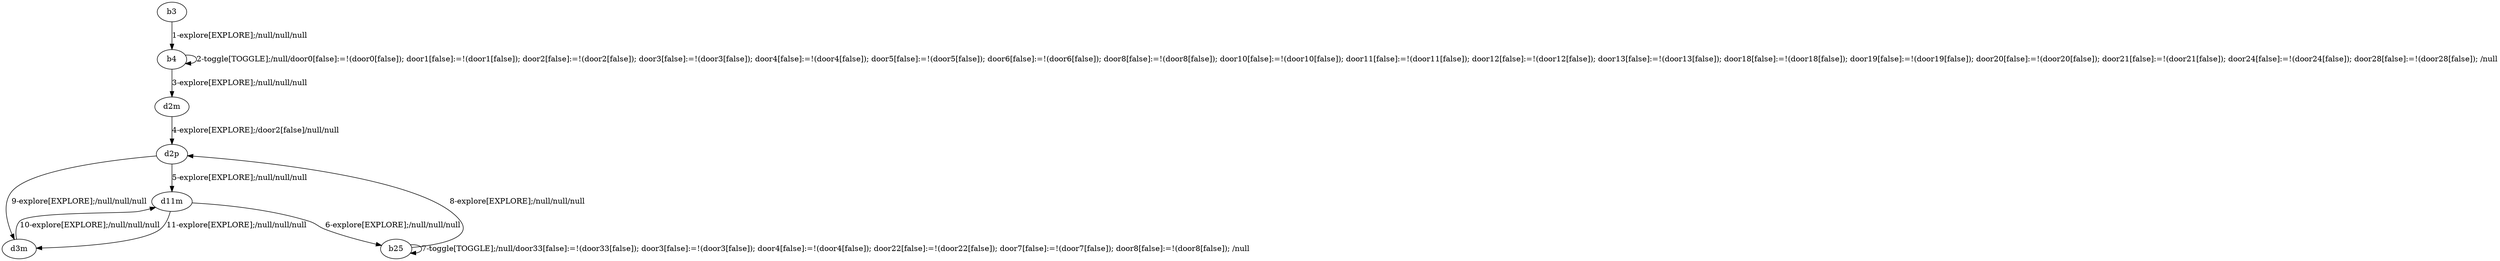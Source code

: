 # Total number of goals covered by this test: 4
# b25 --> d2p
# d11m --> d3m
# d11m --> b25
# d3m --> d11m

digraph g {
"b3" -> "b4" [label = "1-explore[EXPLORE];/null/null/null"];
"b4" -> "b4" [label = "2-toggle[TOGGLE];/null/door0[false]:=!(door0[false]); door1[false]:=!(door1[false]); door2[false]:=!(door2[false]); door3[false]:=!(door3[false]); door4[false]:=!(door4[false]); door5[false]:=!(door5[false]); door6[false]:=!(door6[false]); door8[false]:=!(door8[false]); door10[false]:=!(door10[false]); door11[false]:=!(door11[false]); door12[false]:=!(door12[false]); door13[false]:=!(door13[false]); door18[false]:=!(door18[false]); door19[false]:=!(door19[false]); door20[false]:=!(door20[false]); door21[false]:=!(door21[false]); door24[false]:=!(door24[false]); door28[false]:=!(door28[false]); /null"];
"b4" -> "d2m" [label = "3-explore[EXPLORE];/null/null/null"];
"d2m" -> "d2p" [label = "4-explore[EXPLORE];/door2[false]/null/null"];
"d2p" -> "d11m" [label = "5-explore[EXPLORE];/null/null/null"];
"d11m" -> "b25" [label = "6-explore[EXPLORE];/null/null/null"];
"b25" -> "b25" [label = "7-toggle[TOGGLE];/null/door33[false]:=!(door33[false]); door3[false]:=!(door3[false]); door4[false]:=!(door4[false]); door22[false]:=!(door22[false]); door7[false]:=!(door7[false]); door8[false]:=!(door8[false]); /null"];
"b25" -> "d2p" [label = "8-explore[EXPLORE];/null/null/null"];
"d2p" -> "d3m" [label = "9-explore[EXPLORE];/null/null/null"];
"d3m" -> "d11m" [label = "10-explore[EXPLORE];/null/null/null"];
"d11m" -> "d3m" [label = "11-explore[EXPLORE];/null/null/null"];
}